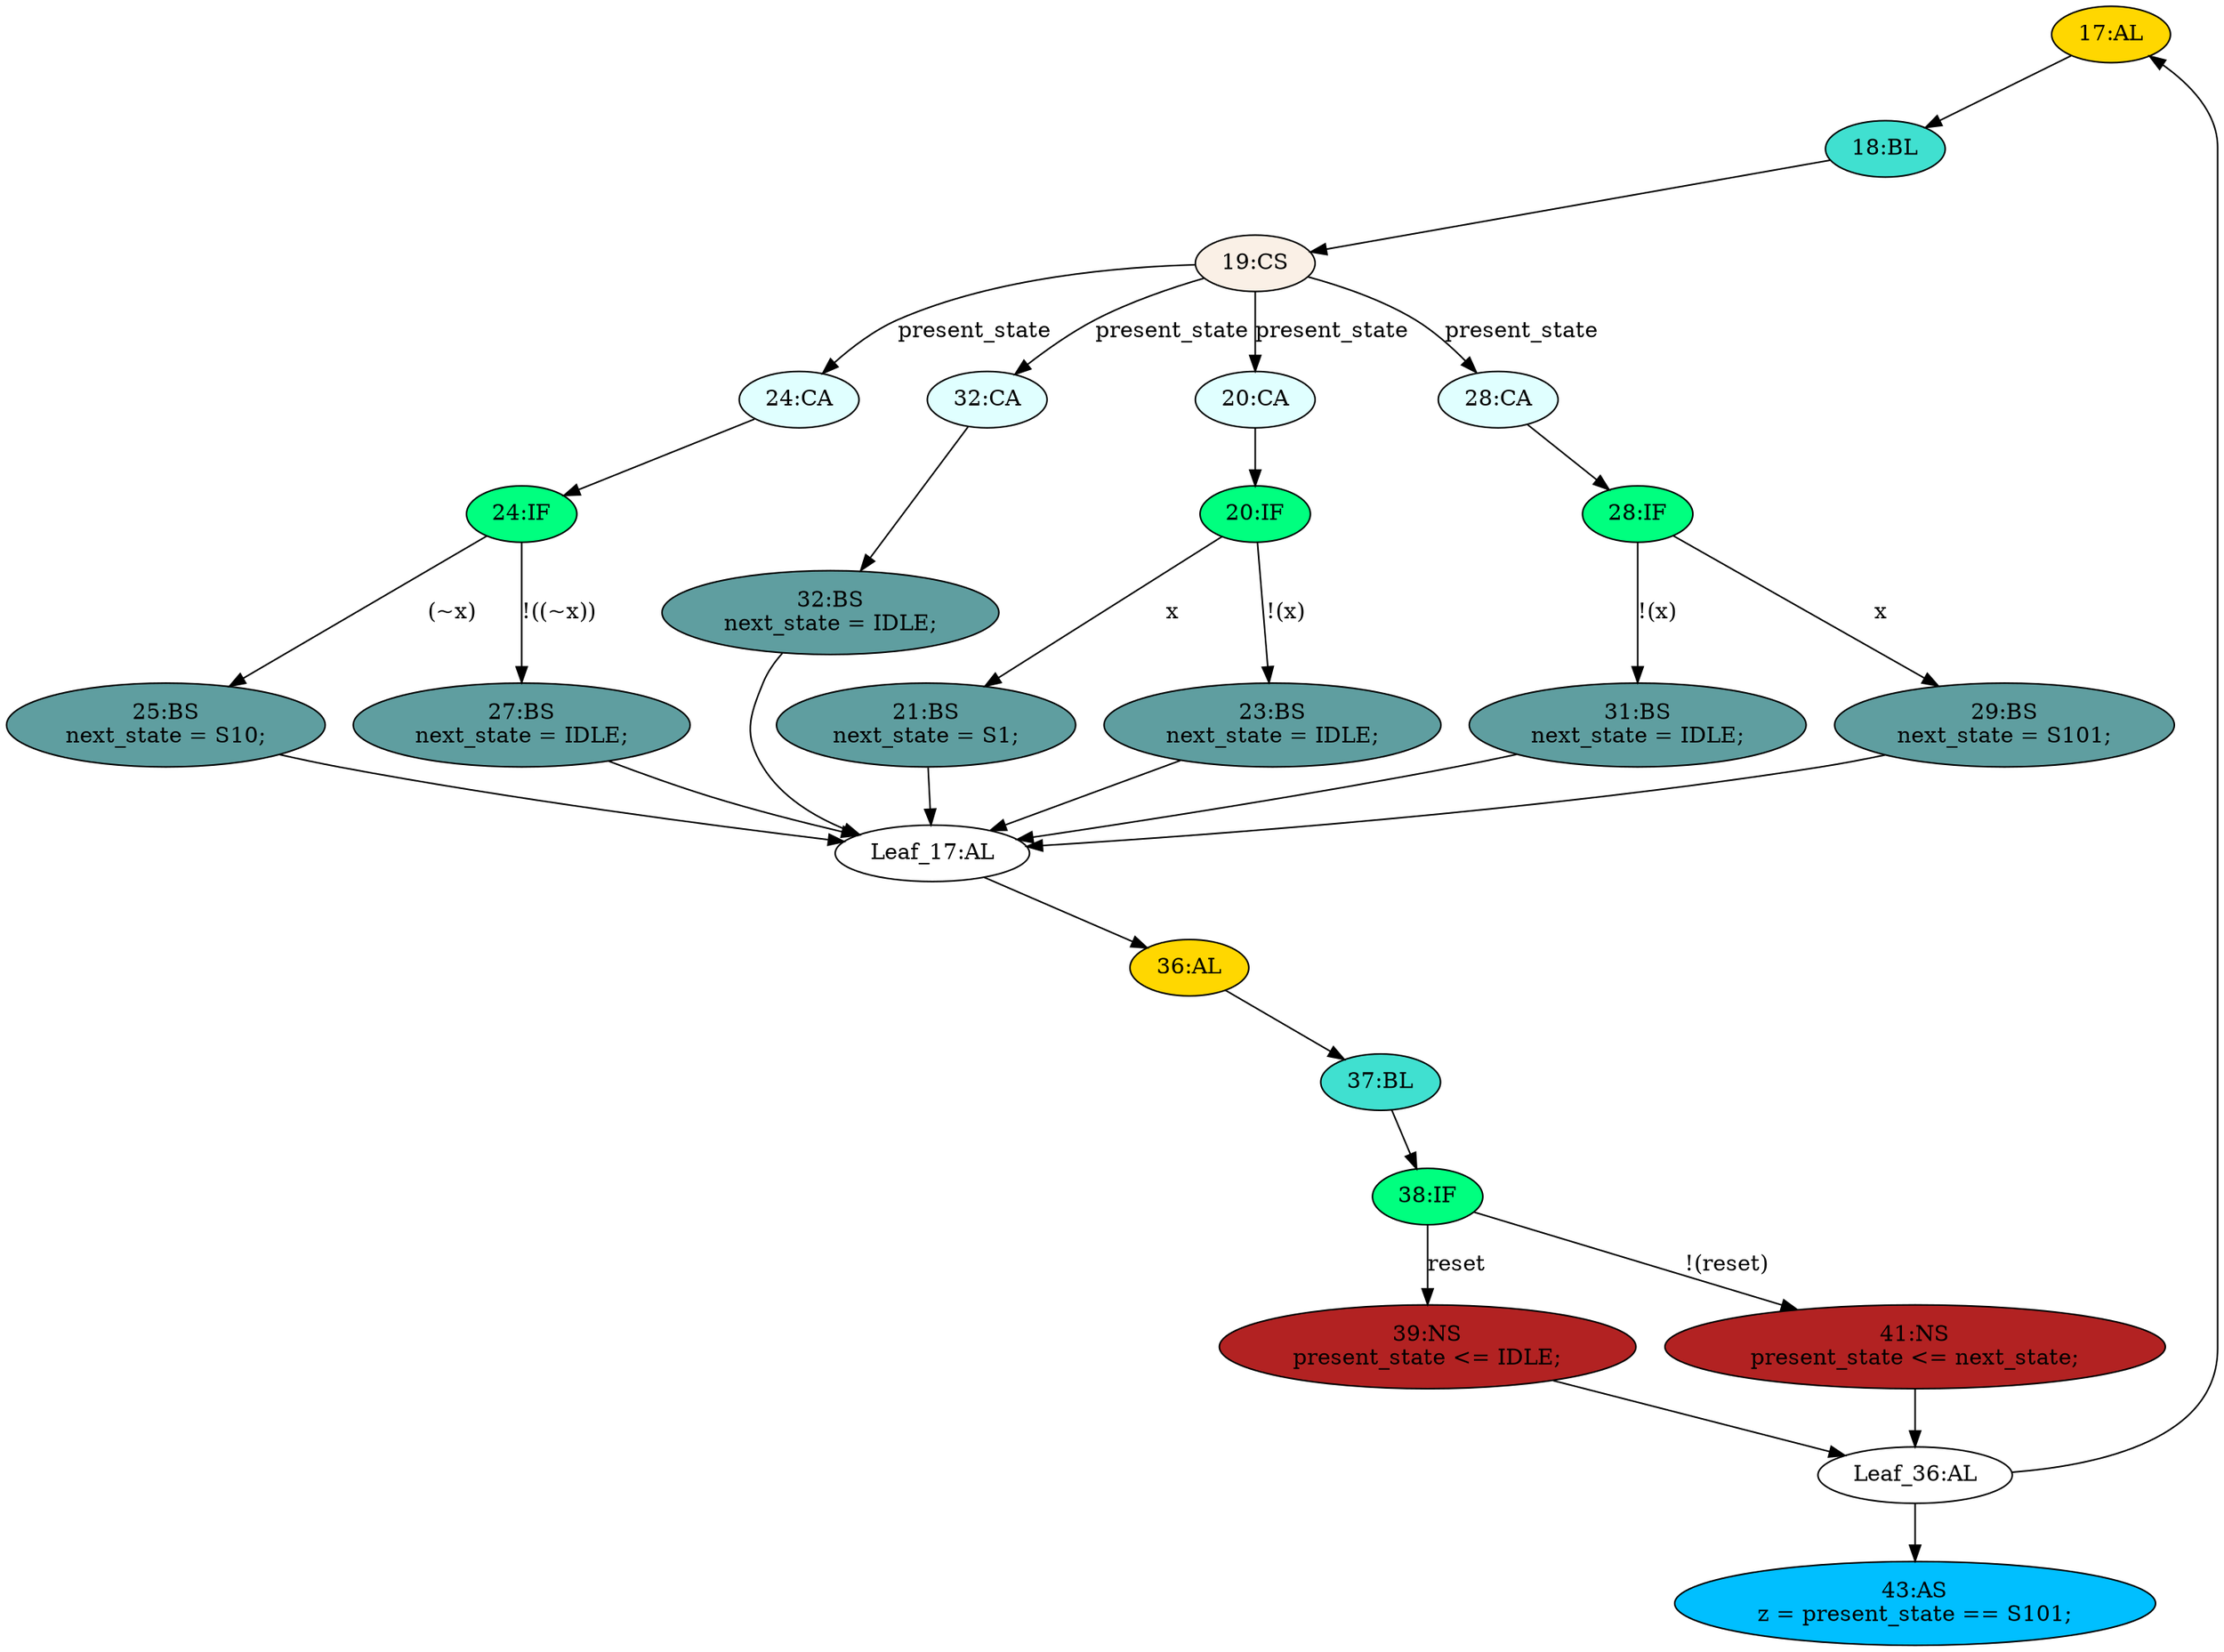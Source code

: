 strict digraph "compose( ,  )" {
	node [label="\N"];
	"17:AL"	[ast="<pyverilog.vparser.ast.Always object at 0x7fd141f634d0>",
		clk_sens=False,
		fillcolor=gold,
		label="17:AL",
		sens="[]",
		statements="[]",
		style=filled,
		typ=Always,
		use_var="['x', 'present_state']"];
	"18:BL"	[ast="<pyverilog.vparser.ast.Block object at 0x7fd141f63610>",
		fillcolor=turquoise,
		label="18:BL",
		statements="[]",
		style=filled,
		typ=Block];
	"17:AL" -> "18:BL"	[cond="[]",
		lineno=None];
	"24:CA"	[ast="<pyverilog.vparser.ast.Case object at 0x7fd141f71650>",
		fillcolor=lightcyan,
		label="24:CA",
		statements="[]",
		style=filled,
		typ=Case];
	"24:IF"	[ast="<pyverilog.vparser.ast.IfStatement object at 0x7fd141f66950>",
		fillcolor=springgreen,
		label="24:IF",
		statements="[]",
		style=filled,
		typ=IfStatement];
	"24:CA" -> "24:IF"	[cond="[]",
		lineno=None];
	"Leaf_36:AL"	[def_var="['present_state']",
		label="Leaf_36:AL"];
	"Leaf_36:AL" -> "17:AL";
	"43:AS"	[ast="<pyverilog.vparser.ast.Assign object at 0x7fd141bd8390>",
		def_var="['z']",
		fillcolor=deepskyblue,
		label="43:AS
z = present_state == S101;",
		statements="[]",
		style=filled,
		typ=Assign,
		use_var="['present_state']"];
	"Leaf_36:AL" -> "43:AS";
	"28:IF"	[ast="<pyverilog.vparser.ast.IfStatement object at 0x7fd1422dee50>",
		fillcolor=springgreen,
		label="28:IF",
		statements="[]",
		style=filled,
		typ=IfStatement];
	"31:BS"	[ast="<pyverilog.vparser.ast.BlockingSubstitution object at 0x7fd141feaf90>",
		fillcolor=cadetblue,
		label="31:BS
next_state = IDLE;",
		statements="[<pyverilog.vparser.ast.BlockingSubstitution object at 0x7fd141feaf90>]",
		style=filled,
		typ=BlockingSubstitution];
	"28:IF" -> "31:BS"	[cond="['x']",
		label="!(x)",
		lineno=28];
	"29:BS"	[ast="<pyverilog.vparser.ast.BlockingSubstitution object at 0x7fd141feae90>",
		fillcolor=cadetblue,
		label="29:BS
next_state = S101;",
		statements="[<pyverilog.vparser.ast.BlockingSubstitution object at 0x7fd141feae90>]",
		style=filled,
		typ=BlockingSubstitution];
	"28:IF" -> "29:BS"	[cond="['x']",
		label=x,
		lineno=28];
	"32:BS"	[ast="<pyverilog.vparser.ast.BlockingSubstitution object at 0x7fd141f86510>",
		fillcolor=cadetblue,
		label="32:BS
next_state = IDLE;",
		statements="[<pyverilog.vparser.ast.BlockingSubstitution object at 0x7fd141f86510>]",
		style=filled,
		typ=BlockingSubstitution];
	"Leaf_17:AL"	[def_var="['next_state']",
		label="Leaf_17:AL"];
	"32:BS" -> "Leaf_17:AL"	[cond="[]",
		lineno=None];
	"19:CS"	[ast="<pyverilog.vparser.ast.CaseStatement object at 0x7fd141f66450>",
		fillcolor=linen,
		label="19:CS",
		statements="[]",
		style=filled,
		typ=CaseStatement];
	"18:BL" -> "19:CS"	[cond="[]",
		lineno=None];
	"25:BS"	[ast="<pyverilog.vparser.ast.BlockingSubstitution object at 0x7fd141f66ad0>",
		fillcolor=cadetblue,
		label="25:BS
next_state = S10;",
		statements="[<pyverilog.vparser.ast.BlockingSubstitution object at 0x7fd141f66ad0>]",
		style=filled,
		typ=BlockingSubstitution];
	"24:IF" -> "25:BS"	[cond="['x']",
		label="(~x)",
		lineno=24];
	"27:BS"	[ast="<pyverilog.vparser.ast.BlockingSubstitution object at 0x7fd141f66f50>",
		fillcolor=cadetblue,
		label="27:BS
next_state = IDLE;",
		statements="[<pyverilog.vparser.ast.BlockingSubstitution object at 0x7fd141f66f50>]",
		style=filled,
		typ=BlockingSubstitution];
	"24:IF" -> "27:BS"	[cond="['x']",
		label="!((~x))",
		lineno=24];
	"31:BS" -> "Leaf_17:AL"	[cond="[]",
		lineno=None];
	"21:BS"	[ast="<pyverilog.vparser.ast.BlockingSubstitution object at 0x7fd141f71450>",
		fillcolor=cadetblue,
		label="21:BS
next_state = S1;",
		statements="[<pyverilog.vparser.ast.BlockingSubstitution object at 0x7fd141f71450>]",
		style=filled,
		typ=BlockingSubstitution];
	"21:BS" -> "Leaf_17:AL"	[cond="[]",
		lineno=None];
	"23:BS"	[ast="<pyverilog.vparser.ast.BlockingSubstitution object at 0x7fd141f7d610>",
		fillcolor=cadetblue,
		label="23:BS
next_state = IDLE;",
		statements="[<pyverilog.vparser.ast.BlockingSubstitution object at 0x7fd141f7d610>]",
		style=filled,
		typ=BlockingSubstitution];
	"23:BS" -> "Leaf_17:AL"	[cond="[]",
		lineno=None];
	"29:BS" -> "Leaf_17:AL"	[cond="[]",
		lineno=None];
	"36:AL"	[ast="<pyverilog.vparser.ast.Always object at 0x7fd141bd8350>",
		clk_sens=True,
		fillcolor=gold,
		label="36:AL",
		sens="['clk', 'reset']",
		statements="[]",
		style=filled,
		typ=Always,
		use_var="['reset', 'next_state']"];
	"37:BL"	[ast="<pyverilog.vparser.ast.Block object at 0x7fd141bd8310>",
		fillcolor=turquoise,
		label="37:BL",
		statements="[]",
		style=filled,
		typ=Block];
	"36:AL" -> "37:BL"	[cond="[]",
		lineno=None];
	"25:BS" -> "Leaf_17:AL"	[cond="[]",
		lineno=None];
	"20:IF"	[ast="<pyverilog.vparser.ast.IfStatement object at 0x7fd141f71550>",
		fillcolor=springgreen,
		label="20:IF",
		statements="[]",
		style=filled,
		typ=IfStatement];
	"20:IF" -> "21:BS"	[cond="['x']",
		label=x,
		lineno=20];
	"20:IF" -> "23:BS"	[cond="['x']",
		label="!(x)",
		lineno=20];
	"38:IF"	[ast="<pyverilog.vparser.ast.IfStatement object at 0x7fd141bd8d90>",
		fillcolor=springgreen,
		label="38:IF",
		statements="[]",
		style=filled,
		typ=IfStatement];
	"39:NS"	[ast="<pyverilog.vparser.ast.NonblockingSubstitution object at 0x7fd141bd8a50>",
		fillcolor=firebrick,
		label="39:NS
present_state <= IDLE;",
		statements="[<pyverilog.vparser.ast.NonblockingSubstitution object at 0x7fd141bd8a50>]",
		style=filled,
		typ=NonblockingSubstitution];
	"38:IF" -> "39:NS"	[cond="['reset']",
		label=reset,
		lineno=38];
	"41:NS"	[ast="<pyverilog.vparser.ast.NonblockingSubstitution object at 0x7fd141bd8290>",
		fillcolor=firebrick,
		label="41:NS
present_state <= next_state;",
		statements="[<pyverilog.vparser.ast.NonblockingSubstitution object at 0x7fd141bd8290>]",
		style=filled,
		typ=NonblockingSubstitution];
	"38:IF" -> "41:NS"	[cond="['reset']",
		label="!(reset)",
		lineno=38];
	"27:BS" -> "Leaf_17:AL"	[cond="[]",
		lineno=None];
	"32:CA"	[ast="<pyverilog.vparser.ast.Case object at 0x7fd141fea1d0>",
		fillcolor=lightcyan,
		label="32:CA",
		statements="[]",
		style=filled,
		typ=Case];
	"32:CA" -> "32:BS"	[cond="[]",
		lineno=None];
	"20:CA"	[ast="<pyverilog.vparser.ast.Case object at 0x7fd141f63790>",
		fillcolor=lightcyan,
		label="20:CA",
		statements="[]",
		style=filled,
		typ=Case];
	"20:CA" -> "20:IF"	[cond="[]",
		lineno=None];
	"39:NS" -> "Leaf_36:AL"	[cond="[]",
		lineno=None];
	"41:NS" -> "Leaf_36:AL"	[cond="[]",
		lineno=None];
	"19:CS" -> "24:CA"	[cond="['present_state']",
		label=present_state,
		lineno=19];
	"19:CS" -> "32:CA"	[cond="['present_state']",
		label=present_state,
		lineno=19];
	"19:CS" -> "20:CA"	[cond="['present_state']",
		label=present_state,
		lineno=19];
	"28:CA"	[ast="<pyverilog.vparser.ast.Case object at 0x7fd141f66550>",
		fillcolor=lightcyan,
		label="28:CA",
		statements="[]",
		style=filled,
		typ=Case];
	"19:CS" -> "28:CA"	[cond="['present_state']",
		label=present_state,
		lineno=19];
	"28:CA" -> "28:IF"	[cond="[]",
		lineno=None];
	"Leaf_17:AL" -> "36:AL";
	"37:BL" -> "38:IF"	[cond="[]",
		lineno=None];
}

